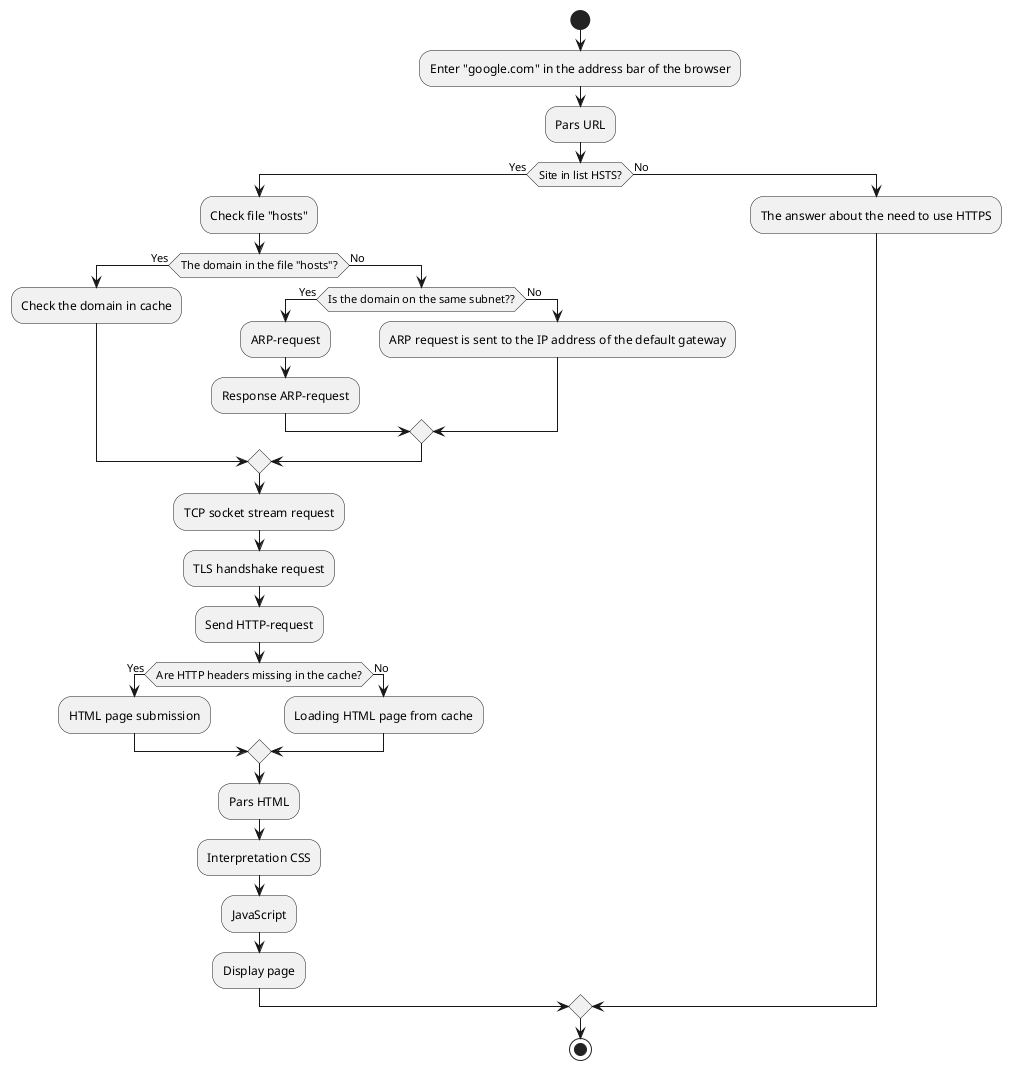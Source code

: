@startuml

start

:Enter "google.com" in the address bar of the browser;
:Pars URL;
if (Site in list HSTS?) then (Yes)
  :Check file "hosts";
  if (The domain in the file "hosts"?) then (Yes)
  	:Check the domain in cache;
	else (No)
    if (Is the domain on the same subnet??) then (Yes)
    	:ARP-request;
        :Response ARP-request;
    	else (No)
    	:ARP request is sent to the IP address of the default gateway;
     endif
     endif
    :TCP socket stream request;
    :TLS handshake request;
    :Send HTTP-request;
    if (Are HTTP headers missing in the cache?) then (Yes)
    :HTML page submission;
    else (No)
    :Loading HTML page from cache;
    endif
:Pars HTML;
:Interpretation CSS;
:JavaScript;
:Display page;
else (No)
  :The answer about the need to use HTTPS;

endif

stop
